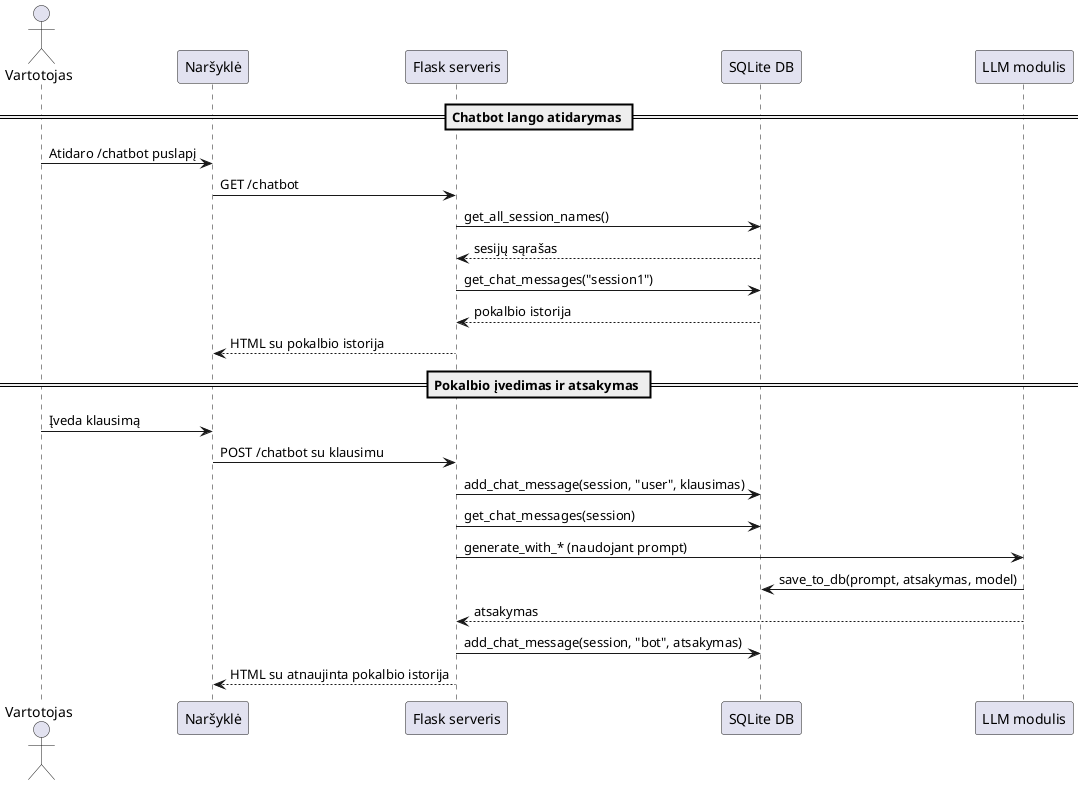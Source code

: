 @startuml
actor Vartotojas

participant "Naršyklė" as Browser
participant "Flask serveris" as Flask
participant "SQLite DB" as DB
participant "LLM modulis" as LLM

== Chatbot lango atidarymas ==
Vartotojas -> Browser : Atidaro /chatbot puslapį
Browser -> Flask : GET /chatbot
Flask -> DB : get_all_session_names()
DB --> Flask : sesijų sąrašas
Flask -> DB : get_chat_messages("session1")
DB --> Flask : pokalbio istorija
Flask --> Browser : HTML su pokalbio istorija

== Pokalbio įvedimas ir atsakymas ==
Vartotojas -> Browser : Įveda klausimą
Browser -> Flask : POST /chatbot su klausimu
Flask -> DB : add_chat_message(session, "user", klausimas)
Flask -> DB : get_chat_messages(session)
Flask -> LLM : generate_with_* (naudojant prompt)
LLM -> DB : save_to_db(prompt, atsakymas, model)
LLM --> Flask : atsakymas
Flask -> DB : add_chat_message(session, "bot", atsakymas)
Flask --> Browser : HTML su atnaujinta pokalbio istorija
@enduml